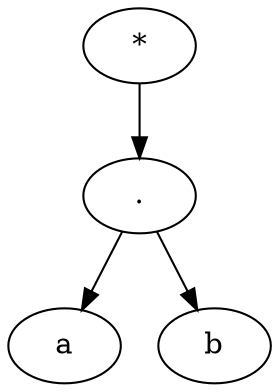 digraph {
  94057708446176[label="*"]
  94057708445888[label="."]
  94057708446176  ->  94057708445888
  94057708445936[label="a"]
  94057708445888  ->  94057708445936
  94057708445984[label="b"]
  94057708445888  ->  94057708445984
}
